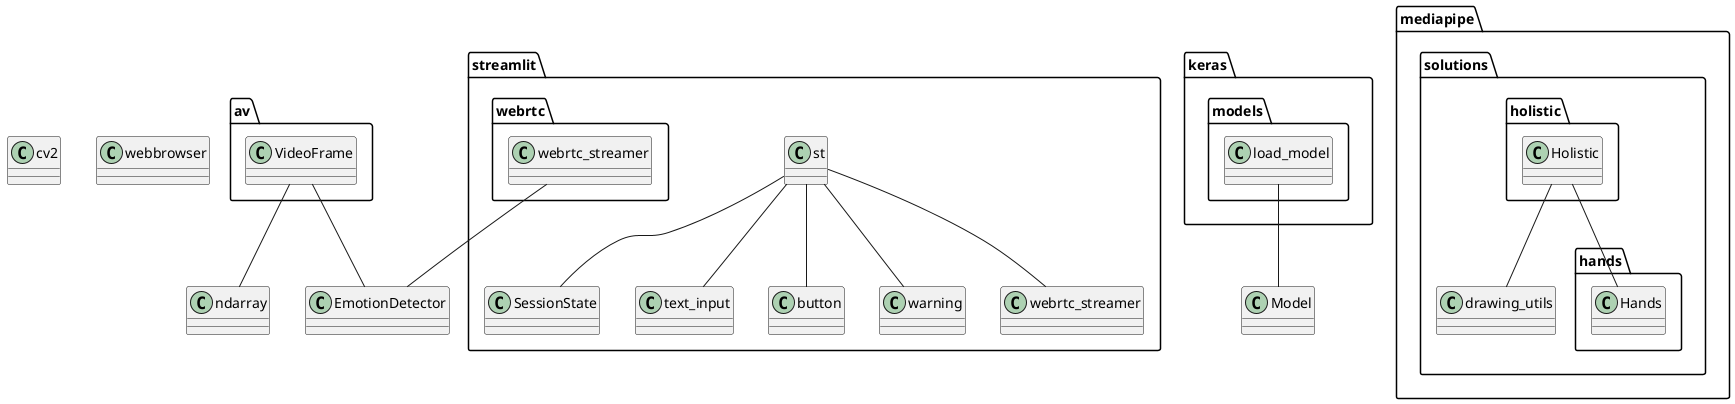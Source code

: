 @startuml
class av.VideoFrame
class cv2
class mediapipe.solutions.holistic.Holistic
class mediapipe.solutions.hands.Hands
class mediapipe.solutions.drawing_utils
class keras.models.load_model
class streamlit.st
class streamlit.webrtc.webrtc_streamer
class streamlit.SessionState
class webbrowser
class EmotionDetector

av.VideoFrame -- EmotionDetector
cv2 -- cv2.flip
mediapipe.solutions.holistic.Holistic -- mediapipe.solutions.drawing_utils
mediapipe.solutions.holistic.Holistic -- mediapipe.solutions.hands.Hands
keras.models.load_model -- Model
streamlit.st -- streamlit.SessionState
streamlit.st -- streamlit.text_input
streamlit.st -- streamlit.button
streamlit.st -- streamlit.warning
streamlit.st -- streamlit.webrtc_streamer
streamlit.webrtc.webrtc_streamer -- EmotionDetector
av.VideoFrame -- ndarray
keras.models.load_model -- Model.predict
webbrowser -- webbrowser.open

@enduml